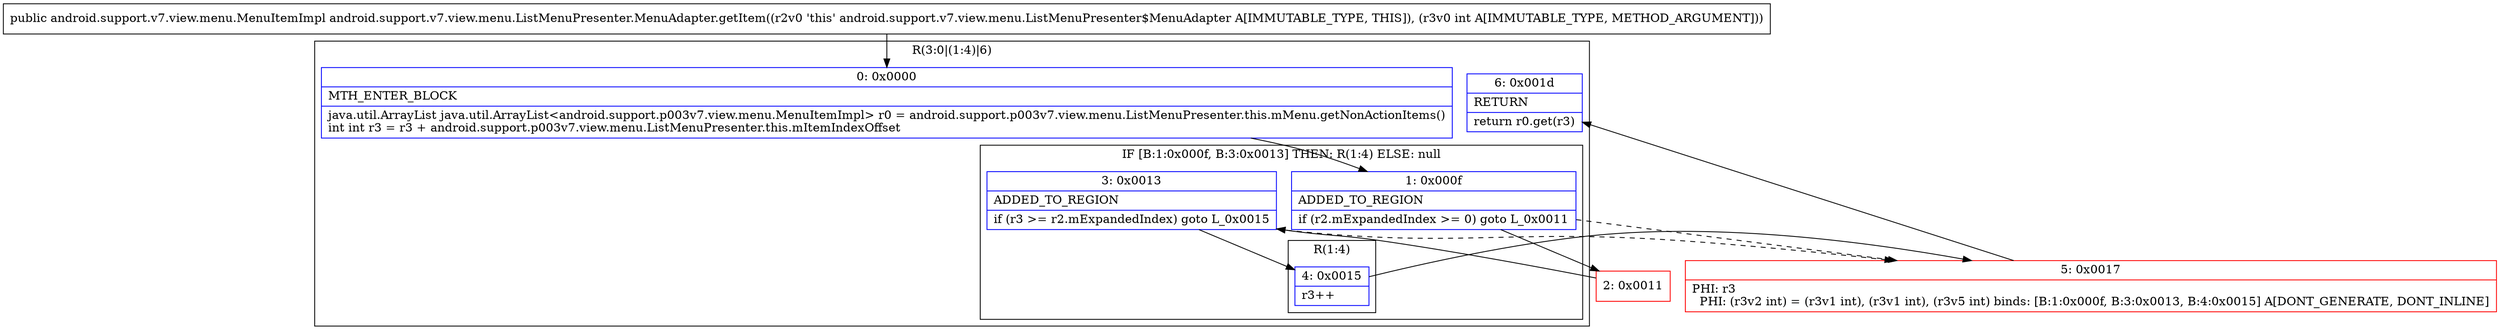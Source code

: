 digraph "CFG forandroid.support.v7.view.menu.ListMenuPresenter.MenuAdapter.getItem(I)Landroid\/support\/v7\/view\/menu\/MenuItemImpl;" {
subgraph cluster_Region_1384261919 {
label = "R(3:0|(1:4)|6)";
node [shape=record,color=blue];
Node_0 [shape=record,label="{0\:\ 0x0000|MTH_ENTER_BLOCK\l|java.util.ArrayList java.util.ArrayList\<android.support.p003v7.view.menu.MenuItemImpl\> r0 = android.support.p003v7.view.menu.ListMenuPresenter.this.mMenu.getNonActionItems()\lint int r3 = r3 + android.support.p003v7.view.menu.ListMenuPresenter.this.mItemIndexOffset\l}"];
subgraph cluster_IfRegion_500507375 {
label = "IF [B:1:0x000f, B:3:0x0013] THEN: R(1:4) ELSE: null";
node [shape=record,color=blue];
Node_1 [shape=record,label="{1\:\ 0x000f|ADDED_TO_REGION\l|if (r2.mExpandedIndex \>= 0) goto L_0x0011\l}"];
Node_3 [shape=record,label="{3\:\ 0x0013|ADDED_TO_REGION\l|if (r3 \>= r2.mExpandedIndex) goto L_0x0015\l}"];
subgraph cluster_Region_1740843935 {
label = "R(1:4)";
node [shape=record,color=blue];
Node_4 [shape=record,label="{4\:\ 0x0015|r3++\l}"];
}
}
Node_6 [shape=record,label="{6\:\ 0x001d|RETURN\l|return r0.get(r3)\l}"];
}
Node_2 [shape=record,color=red,label="{2\:\ 0x0011}"];
Node_5 [shape=record,color=red,label="{5\:\ 0x0017|PHI: r3 \l  PHI: (r3v2 int) = (r3v1 int), (r3v1 int), (r3v5 int) binds: [B:1:0x000f, B:3:0x0013, B:4:0x0015] A[DONT_GENERATE, DONT_INLINE]\l}"];
MethodNode[shape=record,label="{public android.support.v7.view.menu.MenuItemImpl android.support.v7.view.menu.ListMenuPresenter.MenuAdapter.getItem((r2v0 'this' android.support.v7.view.menu.ListMenuPresenter$MenuAdapter A[IMMUTABLE_TYPE, THIS]), (r3v0 int A[IMMUTABLE_TYPE, METHOD_ARGUMENT])) }"];
MethodNode -> Node_0;
Node_0 -> Node_1;
Node_1 -> Node_2;
Node_1 -> Node_5[style=dashed];
Node_3 -> Node_4;
Node_3 -> Node_5[style=dashed];
Node_4 -> Node_5;
Node_2 -> Node_3;
Node_5 -> Node_6;
}

